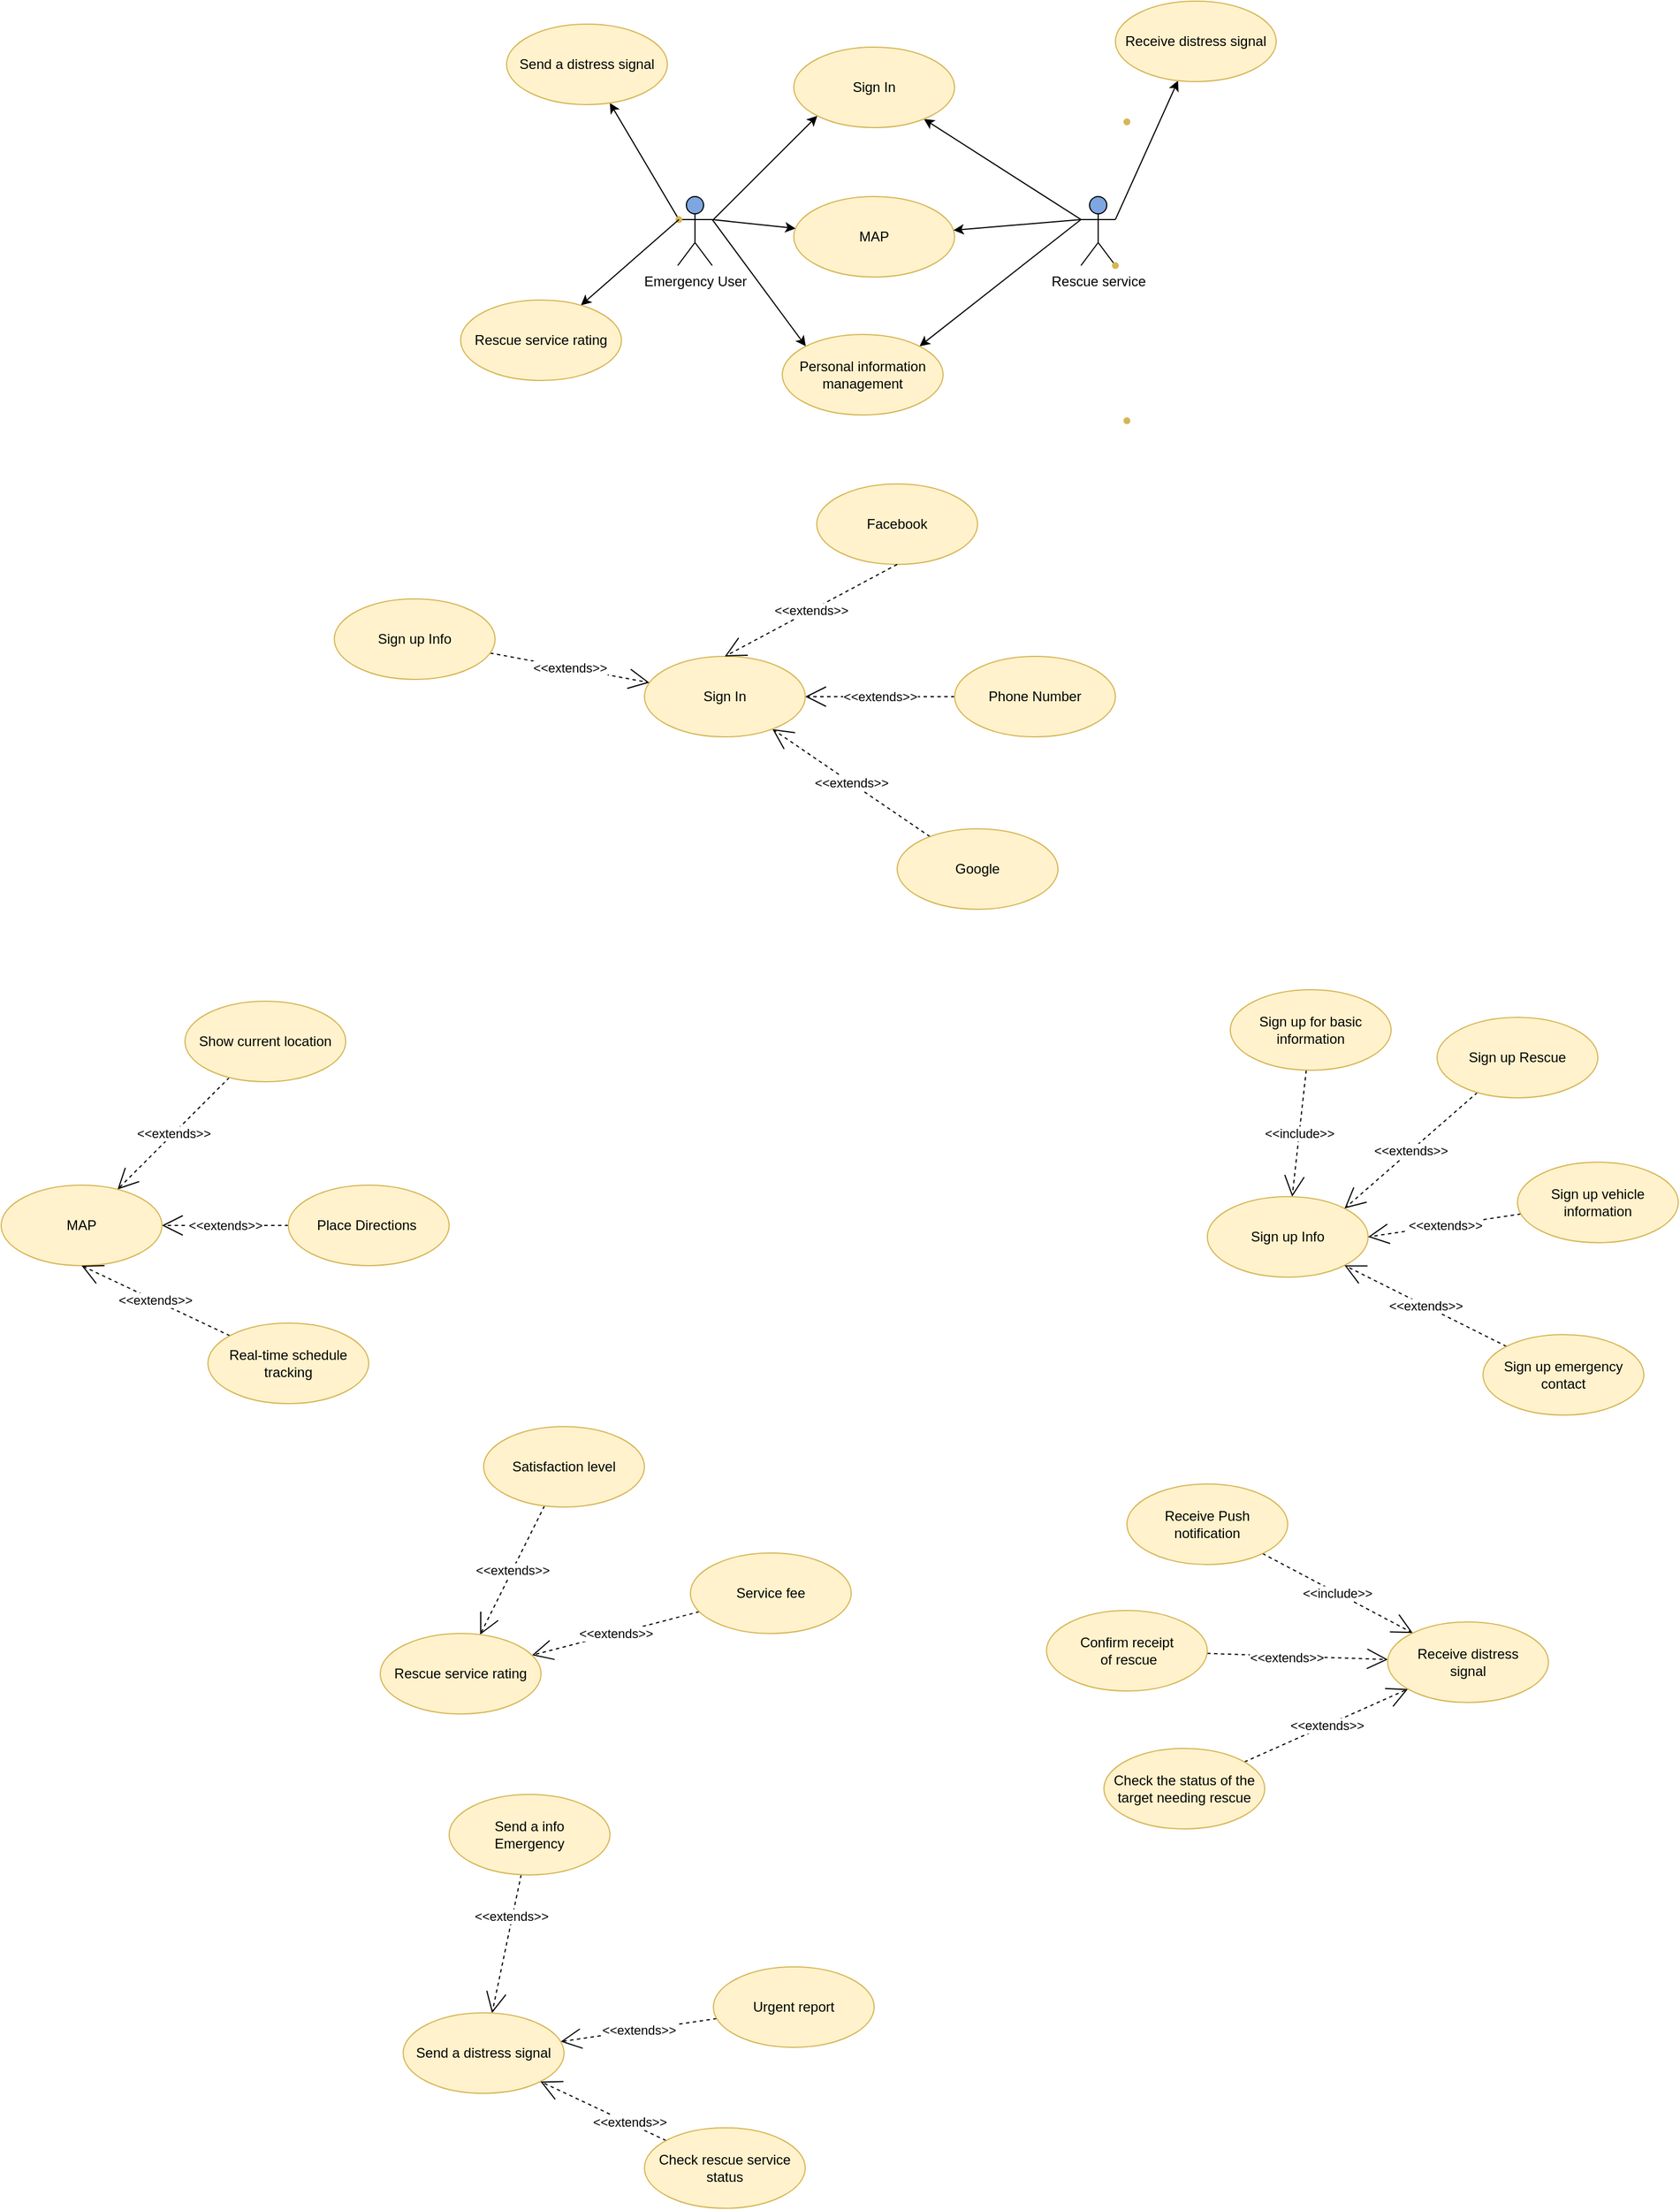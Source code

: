 <mxfile version="21.0.6" type="github">
  <diagram id="C5RBs43oDa-KdzZeNtuy" name="Page-1">
    <mxGraphModel dx="1877" dy="573" grid="1" gridSize="10" guides="1" tooltips="1" connect="1" arrows="1" fold="1" page="1" pageScale="1" pageWidth="827" pageHeight="1169" math="0" shadow="0">
      <root>
        <mxCell id="WIyWlLk6GJQsqaUBKTNV-0" />
        <mxCell id="WIyWlLk6GJQsqaUBKTNV-1" parent="WIyWlLk6GJQsqaUBKTNV-0" />
        <mxCell id="OUhb2QEN75pIKxEQ_v2V-1" value="Rescue service" style="shape=umlActor;verticalLabelPosition=bottom;verticalAlign=top;html=1;fillColor=#7EA6E0;" vertex="1" parent="WIyWlLk6GJQsqaUBKTNV-1">
          <mxGeometry x="560" y="310" width="30" height="60" as="geometry" />
        </mxCell>
        <mxCell id="OUhb2QEN75pIKxEQ_v2V-21" value="" style="rounded=0;orthogonalLoop=1;jettySize=auto;html=1;entryX=0;entryY=1;entryDx=0;entryDy=0;" edge="1" parent="WIyWlLk6GJQsqaUBKTNV-1" target="OUhb2QEN75pIKxEQ_v2V-5">
          <mxGeometry relative="1" as="geometry">
            <mxPoint x="240" y="330" as="sourcePoint" />
          </mxGeometry>
        </mxCell>
        <mxCell id="OUhb2QEN75pIKxEQ_v2V-2" value="Emergency User" style="shape=umlActor;verticalLabelPosition=bottom;verticalAlign=top;html=1;fillColor=#7EA6E0;" vertex="1" parent="WIyWlLk6GJQsqaUBKTNV-1">
          <mxGeometry x="209" y="310" width="30" height="60" as="geometry" />
        </mxCell>
        <mxCell id="OUhb2QEN75pIKxEQ_v2V-14" value="" style="rounded=0;orthogonalLoop=1;jettySize=auto;html=1;exitX=0;exitY=0.333;exitDx=0;exitDy=0;exitPerimeter=0;" edge="1" parent="WIyWlLk6GJQsqaUBKTNV-1" source="OUhb2QEN75pIKxEQ_v2V-1" target="OUhb2QEN75pIKxEQ_v2V-5">
          <mxGeometry relative="1" as="geometry" />
        </mxCell>
        <mxCell id="OUhb2QEN75pIKxEQ_v2V-5" value="Sign In" style="ellipse;whiteSpace=wrap;html=1;fillColor=#fff2cc;strokeColor=#d6b656;" vertex="1" parent="WIyWlLk6GJQsqaUBKTNV-1">
          <mxGeometry x="310" y="180" width="140" height="70" as="geometry" />
        </mxCell>
        <mxCell id="OUhb2QEN75pIKxEQ_v2V-6" value="MAP" style="ellipse;whiteSpace=wrap;html=1;fillColor=#fff2cc;strokeColor=#d6b656;" vertex="1" parent="WIyWlLk6GJQsqaUBKTNV-1">
          <mxGeometry x="310" y="310" width="140" height="70" as="geometry" />
        </mxCell>
        <mxCell id="OUhb2QEN75pIKxEQ_v2V-17" value="" style="rounded=0;orthogonalLoop=1;jettySize=auto;html=1;exitX=0.66;exitY=0.69;exitDx=0;exitDy=0;exitPerimeter=0;" edge="1" parent="WIyWlLk6GJQsqaUBKTNV-1" source="OUhb2QEN75pIKxEQ_v2V-16" target="OUhb2QEN75pIKxEQ_v2V-7">
          <mxGeometry relative="1" as="geometry" />
        </mxCell>
        <mxCell id="OUhb2QEN75pIKxEQ_v2V-7" value="Send a distress signal" style="ellipse;whiteSpace=wrap;html=1;fillColor=#fff2cc;strokeColor=#d6b656;" vertex="1" parent="WIyWlLk6GJQsqaUBKTNV-1">
          <mxGeometry x="60" y="160" width="140" height="70" as="geometry" />
        </mxCell>
        <mxCell id="OUhb2QEN75pIKxEQ_v2V-11" value="" style="rounded=0;orthogonalLoop=1;jettySize=auto;html=1;endArrow=classic;endFill=1;endSize=6;exitX=1;exitY=0.333;exitDx=0;exitDy=0;exitPerimeter=0;" edge="1" parent="WIyWlLk6GJQsqaUBKTNV-1" source="OUhb2QEN75pIKxEQ_v2V-1" target="OUhb2QEN75pIKxEQ_v2V-8">
          <mxGeometry relative="1" as="geometry" />
        </mxCell>
        <mxCell id="OUhb2QEN75pIKxEQ_v2V-8" value="Receive distress signal" style="ellipse;whiteSpace=wrap;html=1;fillColor=#fff2cc;strokeColor=#d6b656;" vertex="1" parent="WIyWlLk6GJQsqaUBKTNV-1">
          <mxGeometry x="590" y="140" width="140" height="70" as="geometry" />
        </mxCell>
        <mxCell id="OUhb2QEN75pIKxEQ_v2V-15" value="" style="rounded=0;orthogonalLoop=1;jettySize=auto;html=1;exitX=0;exitY=0.333;exitDx=0;exitDy=0;exitPerimeter=0;" edge="1" parent="WIyWlLk6GJQsqaUBKTNV-1" source="OUhb2QEN75pIKxEQ_v2V-1" target="OUhb2QEN75pIKxEQ_v2V-6">
          <mxGeometry relative="1" as="geometry" />
        </mxCell>
        <mxCell id="OUhb2QEN75pIKxEQ_v2V-10" value="" style="shape=waypoint;sketch=0;size=6;pointerEvents=1;points=[];fillColor=#fff2cc;resizable=0;rotatable=0;perimeter=centerPerimeter;snapToPoint=1;strokeColor=#d6b656;" vertex="1" parent="WIyWlLk6GJQsqaUBKTNV-1">
          <mxGeometry x="580" y="360" width="20" height="20" as="geometry" />
        </mxCell>
        <mxCell id="OUhb2QEN75pIKxEQ_v2V-13" value="" style="shape=waypoint;sketch=0;size=6;pointerEvents=1;points=[];fillColor=#fff2cc;resizable=0;rotatable=0;perimeter=centerPerimeter;snapToPoint=1;strokeColor=#d6b656;" vertex="1" parent="WIyWlLk6GJQsqaUBKTNV-1">
          <mxGeometry x="590" y="235" width="20" height="20" as="geometry" />
        </mxCell>
        <mxCell id="OUhb2QEN75pIKxEQ_v2V-19" value="" style="rounded=0;orthogonalLoop=1;jettySize=auto;html=1;exitX=1;exitY=0.333;exitDx=0;exitDy=0;exitPerimeter=0;" edge="1" parent="WIyWlLk6GJQsqaUBKTNV-1" source="OUhb2QEN75pIKxEQ_v2V-2" target="OUhb2QEN75pIKxEQ_v2V-6">
          <mxGeometry relative="1" as="geometry" />
        </mxCell>
        <mxCell id="OUhb2QEN75pIKxEQ_v2V-16" value="" style="shape=waypoint;sketch=0;size=6;pointerEvents=1;points=[];fillColor=#fff2cc;resizable=0;rotatable=0;perimeter=centerPerimeter;snapToPoint=1;strokeColor=#d6b656;" vertex="1" parent="WIyWlLk6GJQsqaUBKTNV-1">
          <mxGeometry x="200" y="320" width="20" height="20" as="geometry" />
        </mxCell>
        <mxCell id="OUhb2QEN75pIKxEQ_v2V-25" value="" style="rounded=0;orthogonalLoop=1;jettySize=auto;html=1;exitX=0.34;exitY=0.85;exitDx=0;exitDy=0;exitPerimeter=0;" edge="1" parent="WIyWlLk6GJQsqaUBKTNV-1" source="OUhb2QEN75pIKxEQ_v2V-16" target="OUhb2QEN75pIKxEQ_v2V-23">
          <mxGeometry relative="1" as="geometry" />
        </mxCell>
        <mxCell id="OUhb2QEN75pIKxEQ_v2V-23" value="Rescue service rating" style="ellipse;whiteSpace=wrap;html=1;fillColor=#fff2cc;strokeColor=#d6b656;" vertex="1" parent="WIyWlLk6GJQsqaUBKTNV-1">
          <mxGeometry x="20" y="400" width="140" height="70" as="geometry" />
        </mxCell>
        <mxCell id="OUhb2QEN75pIKxEQ_v2V-28" value="&amp;lt;&amp;lt;extends&amp;gt;&amp;gt;" style="edgeStyle=orthogonalEdgeStyle;rounded=0;orthogonalLoop=1;jettySize=auto;html=1;endArrow=open;endFill=0;endSize=16;dashed=1;" edge="1" parent="WIyWlLk6GJQsqaUBKTNV-1" source="OUhb2QEN75pIKxEQ_v2V-27" target="OUhb2QEN75pIKxEQ_v2V-26">
          <mxGeometry relative="1" as="geometry" />
        </mxCell>
        <mxCell id="OUhb2QEN75pIKxEQ_v2V-32" value="&amp;lt;&amp;lt;extends&amp;gt;&amp;gt;" style="rounded=0;orthogonalLoop=1;jettySize=auto;html=1;dashed=1;endSize=16;endArrow=open;endFill=0;" edge="1" parent="WIyWlLk6GJQsqaUBKTNV-1" source="OUhb2QEN75pIKxEQ_v2V-31" target="OUhb2QEN75pIKxEQ_v2V-26">
          <mxGeometry relative="1" as="geometry" />
        </mxCell>
        <mxCell id="OUhb2QEN75pIKxEQ_v2V-35" value="&amp;lt;&amp;lt;extends&amp;gt;&amp;gt;" style="rounded=0;orthogonalLoop=1;jettySize=auto;html=1;dashed=1;endSize=16;endArrow=open;endFill=0;" edge="1" parent="WIyWlLk6GJQsqaUBKTNV-1" source="OUhb2QEN75pIKxEQ_v2V-34" target="OUhb2QEN75pIKxEQ_v2V-26">
          <mxGeometry relative="1" as="geometry" />
        </mxCell>
        <mxCell id="OUhb2QEN75pIKxEQ_v2V-26" value="Sign In" style="ellipse;whiteSpace=wrap;html=1;fillColor=#fff2cc;strokeColor=#d6b656;" vertex="1" parent="WIyWlLk6GJQsqaUBKTNV-1">
          <mxGeometry x="180" y="710" width="140" height="70" as="geometry" />
        </mxCell>
        <mxCell id="OUhb2QEN75pIKxEQ_v2V-27" value="Phone Number" style="ellipse;whiteSpace=wrap;html=1;fillColor=#fff2cc;strokeColor=#d6b656;" vertex="1" parent="WIyWlLk6GJQsqaUBKTNV-1">
          <mxGeometry x="450" y="710" width="140" height="70" as="geometry" />
        </mxCell>
        <mxCell id="OUhb2QEN75pIKxEQ_v2V-29" value="Facebook" style="ellipse;whiteSpace=wrap;html=1;fillColor=#fff2cc;strokeColor=#d6b656;" vertex="1" parent="WIyWlLk6GJQsqaUBKTNV-1">
          <mxGeometry x="330" y="560" width="140" height="70" as="geometry" />
        </mxCell>
        <mxCell id="OUhb2QEN75pIKxEQ_v2V-31" value="Google" style="ellipse;whiteSpace=wrap;html=1;fillColor=#fff2cc;strokeColor=#d6b656;" vertex="1" parent="WIyWlLk6GJQsqaUBKTNV-1">
          <mxGeometry x="400" y="860" width="140" height="70" as="geometry" />
        </mxCell>
        <mxCell id="OUhb2QEN75pIKxEQ_v2V-33" value="&amp;lt;&amp;lt;extends&amp;gt;&amp;gt;" style="rounded=0;orthogonalLoop=1;jettySize=auto;html=1;dashed=1;endSize=16;endArrow=open;endFill=0;exitX=0.5;exitY=1;exitDx=0;exitDy=0;" edge="1" parent="WIyWlLk6GJQsqaUBKTNV-1" source="OUhb2QEN75pIKxEQ_v2V-29">
          <mxGeometry relative="1" as="geometry">
            <mxPoint x="260" y="790" as="sourcePoint" />
            <mxPoint x="250" y="710" as="targetPoint" />
          </mxGeometry>
        </mxCell>
        <mxCell id="OUhb2QEN75pIKxEQ_v2V-34" value="Sign up Info" style="ellipse;whiteSpace=wrap;html=1;fillColor=#fff2cc;strokeColor=#d6b656;" vertex="1" parent="WIyWlLk6GJQsqaUBKTNV-1">
          <mxGeometry x="-90" y="660" width="140" height="70" as="geometry" />
        </mxCell>
        <mxCell id="OUhb2QEN75pIKxEQ_v2V-44" value="&amp;lt;&amp;lt;extends&amp;gt;&amp;gt;" style="rounded=0;orthogonalLoop=1;jettySize=auto;html=1;dashed=1;endArrow=open;endFill=0;endSize=16;" edge="1" parent="WIyWlLk6GJQsqaUBKTNV-1" source="OUhb2QEN75pIKxEQ_v2V-43" target="OUhb2QEN75pIKxEQ_v2V-42">
          <mxGeometry relative="1" as="geometry" />
        </mxCell>
        <mxCell id="OUhb2QEN75pIKxEQ_v2V-46" value="&amp;lt;&amp;lt;extends&amp;gt;&amp;gt;" style="rounded=0;orthogonalLoop=1;jettySize=auto;html=1;dashed=1;endArrow=open;endFill=0;endSize=16;" edge="1" parent="WIyWlLk6GJQsqaUBKTNV-1" source="OUhb2QEN75pIKxEQ_v2V-45" target="OUhb2QEN75pIKxEQ_v2V-42">
          <mxGeometry relative="1" as="geometry" />
        </mxCell>
        <mxCell id="OUhb2QEN75pIKxEQ_v2V-42" value="MAP" style="ellipse;whiteSpace=wrap;html=1;fillColor=#fff2cc;strokeColor=#d6b656;" vertex="1" parent="WIyWlLk6GJQsqaUBKTNV-1">
          <mxGeometry x="-380" y="1170" width="140" height="70" as="geometry" />
        </mxCell>
        <mxCell id="OUhb2QEN75pIKxEQ_v2V-43" value="Show current location" style="ellipse;whiteSpace=wrap;html=1;fillColor=#fff2cc;strokeColor=#d6b656;" vertex="1" parent="WIyWlLk6GJQsqaUBKTNV-1">
          <mxGeometry x="-220" y="1010" width="140" height="70" as="geometry" />
        </mxCell>
        <mxCell id="OUhb2QEN75pIKxEQ_v2V-45" value="Place Directions&amp;nbsp;" style="ellipse;whiteSpace=wrap;html=1;fillColor=#fff2cc;strokeColor=#d6b656;" vertex="1" parent="WIyWlLk6GJQsqaUBKTNV-1">
          <mxGeometry x="-130" y="1170" width="140" height="70" as="geometry" />
        </mxCell>
        <mxCell id="OUhb2QEN75pIKxEQ_v2V-51" value="" style="rounded=0;orthogonalLoop=1;jettySize=auto;html=1;exitX=0;exitY=0.333;exitDx=0;exitDy=0;exitPerimeter=0;entryX=1;entryY=0;entryDx=0;entryDy=0;" edge="1" parent="WIyWlLk6GJQsqaUBKTNV-1" source="OUhb2QEN75pIKxEQ_v2V-1" target="OUhb2QEN75pIKxEQ_v2V-49">
          <mxGeometry relative="1" as="geometry">
            <mxPoint x="560" y="330" as="sourcePoint" />
          </mxGeometry>
        </mxCell>
        <mxCell id="OUhb2QEN75pIKxEQ_v2V-54" value="" style="rounded=0;orthogonalLoop=1;jettySize=auto;html=1;exitX=1;exitY=0.333;exitDx=0;exitDy=0;exitPerimeter=0;entryX=0;entryY=0;entryDx=0;entryDy=0;" edge="1" parent="WIyWlLk6GJQsqaUBKTNV-1" source="OUhb2QEN75pIKxEQ_v2V-2" target="OUhb2QEN75pIKxEQ_v2V-49">
          <mxGeometry relative="1" as="geometry" />
        </mxCell>
        <mxCell id="OUhb2QEN75pIKxEQ_v2V-49" value="Personal information management" style="ellipse;whiteSpace=wrap;html=1;fillColor=#fff2cc;strokeColor=#d6b656;" vertex="1" parent="WIyWlLk6GJQsqaUBKTNV-1">
          <mxGeometry x="300" y="430" width="140" height="70" as="geometry" />
        </mxCell>
        <mxCell id="OUhb2QEN75pIKxEQ_v2V-50" value="" style="shape=waypoint;sketch=0;size=6;pointerEvents=1;points=[];fillColor=#fff2cc;resizable=0;rotatable=0;perimeter=centerPerimeter;snapToPoint=1;strokeColor=#d6b656;" vertex="1" parent="WIyWlLk6GJQsqaUBKTNV-1">
          <mxGeometry x="590" y="495" width="20" height="20" as="geometry" />
        </mxCell>
        <mxCell id="OUhb2QEN75pIKxEQ_v2V-58" value="&amp;lt;&amp;lt;extends&amp;gt;&amp;gt;" style="rounded=0;orthogonalLoop=1;jettySize=auto;html=1;dashed=1;endSize=16;endArrow=open;endFill=0;" edge="1" parent="WIyWlLk6GJQsqaUBKTNV-1" source="OUhb2QEN75pIKxEQ_v2V-57" target="OUhb2QEN75pIKxEQ_v2V-56">
          <mxGeometry relative="1" as="geometry" />
        </mxCell>
        <mxCell id="OUhb2QEN75pIKxEQ_v2V-60" value="&amp;lt;&amp;lt;extends&amp;gt;&amp;gt;" style="rounded=0;orthogonalLoop=1;jettySize=auto;html=1;dashed=1;endSize=16;endArrow=open;endFill=0;" edge="1" parent="WIyWlLk6GJQsqaUBKTNV-1" source="OUhb2QEN75pIKxEQ_v2V-59" target="OUhb2QEN75pIKxEQ_v2V-56">
          <mxGeometry relative="1" as="geometry" />
        </mxCell>
        <mxCell id="OUhb2QEN75pIKxEQ_v2V-56" value="Rescue service rating" style="ellipse;whiteSpace=wrap;html=1;fillColor=#fff2cc;strokeColor=#d6b656;" vertex="1" parent="WIyWlLk6GJQsqaUBKTNV-1">
          <mxGeometry x="-50" y="1560" width="140" height="70" as="geometry" />
        </mxCell>
        <mxCell id="OUhb2QEN75pIKxEQ_v2V-57" value="Service fee" style="ellipse;whiteSpace=wrap;html=1;fillColor=#fff2cc;strokeColor=#d6b656;" vertex="1" parent="WIyWlLk6GJQsqaUBKTNV-1">
          <mxGeometry x="220" y="1490" width="140" height="70" as="geometry" />
        </mxCell>
        <mxCell id="OUhb2QEN75pIKxEQ_v2V-59" value="Satisfaction level" style="ellipse;whiteSpace=wrap;html=1;fillColor=#fff2cc;strokeColor=#d6b656;" vertex="1" parent="WIyWlLk6GJQsqaUBKTNV-1">
          <mxGeometry x="40" y="1380" width="140" height="70" as="geometry" />
        </mxCell>
        <mxCell id="OUhb2QEN75pIKxEQ_v2V-63" value="&amp;lt;&amp;lt;include&amp;gt;&amp;gt;" style="rounded=0;orthogonalLoop=1;jettySize=auto;html=1;dashed=1;endArrow=open;endFill=0;endSize=16;" edge="1" parent="WIyWlLk6GJQsqaUBKTNV-1" source="OUhb2QEN75pIKxEQ_v2V-62" target="OUhb2QEN75pIKxEQ_v2V-61">
          <mxGeometry relative="1" as="geometry" />
        </mxCell>
        <mxCell id="OUhb2QEN75pIKxEQ_v2V-61" value="Sign up Info" style="ellipse;whiteSpace=wrap;html=1;fillColor=#fff2cc;strokeColor=#d6b656;" vertex="1" parent="WIyWlLk6GJQsqaUBKTNV-1">
          <mxGeometry x="670" y="1180" width="140" height="70" as="geometry" />
        </mxCell>
        <mxCell id="OUhb2QEN75pIKxEQ_v2V-62" value="Sign up for basic information" style="ellipse;whiteSpace=wrap;html=1;fillColor=#fff2cc;strokeColor=#d6b656;" vertex="1" parent="WIyWlLk6GJQsqaUBKTNV-1">
          <mxGeometry x="690" y="1000" width="140" height="70" as="geometry" />
        </mxCell>
        <mxCell id="OUhb2QEN75pIKxEQ_v2V-66" value="&amp;lt;&amp;lt;extends&amp;gt;&amp;gt;" style="rounded=0;orthogonalLoop=1;jettySize=auto;html=1;dashed=1;endArrow=open;endFill=0;endSize=16;entryX=1;entryY=0;entryDx=0;entryDy=0;" edge="1" parent="WIyWlLk6GJQsqaUBKTNV-1" source="OUhb2QEN75pIKxEQ_v2V-67" target="OUhb2QEN75pIKxEQ_v2V-61">
          <mxGeometry relative="1" as="geometry">
            <mxPoint x="800" y="1160" as="targetPoint" />
          </mxGeometry>
        </mxCell>
        <mxCell id="OUhb2QEN75pIKxEQ_v2V-67" value="Sign up Rescue" style="ellipse;whiteSpace=wrap;html=1;fillColor=#fff2cc;strokeColor=#d6b656;" vertex="1" parent="WIyWlLk6GJQsqaUBKTNV-1">
          <mxGeometry x="870" y="1024" width="140" height="70" as="geometry" />
        </mxCell>
        <mxCell id="OUhb2QEN75pIKxEQ_v2V-70" value="&amp;lt;&amp;lt;extends&amp;gt;&amp;gt;" style="rounded=0;orthogonalLoop=1;jettySize=auto;html=1;dashed=1;endSize=16;endArrow=open;endFill=0;" edge="1" parent="WIyWlLk6GJQsqaUBKTNV-1" source="OUhb2QEN75pIKxEQ_v2V-69" target="OUhb2QEN75pIKxEQ_v2V-68">
          <mxGeometry relative="1" as="geometry" />
        </mxCell>
        <mxCell id="OUhb2QEN75pIKxEQ_v2V-72" value="" style="rounded=0;orthogonalLoop=1;jettySize=auto;html=1;dashed=1;endSize=16;endArrow=open;endFill=0;" edge="1" parent="WIyWlLk6GJQsqaUBKTNV-1" source="OUhb2QEN75pIKxEQ_v2V-71" target="OUhb2QEN75pIKxEQ_v2V-68">
          <mxGeometry relative="1" as="geometry" />
        </mxCell>
        <mxCell id="OUhb2QEN75pIKxEQ_v2V-83" value="&amp;lt;&amp;lt;extends&amp;gt;&amp;gt;" style="edgeLabel;html=1;align=center;verticalAlign=middle;resizable=0;points=[];" vertex="1" connectable="0" parent="OUhb2QEN75pIKxEQ_v2V-72">
          <mxGeometry x="-0.405" y="-1" relative="1" as="geometry">
            <mxPoint as="offset" />
          </mxGeometry>
        </mxCell>
        <mxCell id="OUhb2QEN75pIKxEQ_v2V-68" value="Send a distress signal" style="ellipse;whiteSpace=wrap;html=1;fillColor=#fff2cc;strokeColor=#d6b656;" vertex="1" parent="WIyWlLk6GJQsqaUBKTNV-1">
          <mxGeometry x="-30" y="1890" width="140" height="70" as="geometry" />
        </mxCell>
        <mxCell id="OUhb2QEN75pIKxEQ_v2V-69" value="Urgent report" style="ellipse;whiteSpace=wrap;html=1;fillColor=#fff2cc;strokeColor=#d6b656;" vertex="1" parent="WIyWlLk6GJQsqaUBKTNV-1">
          <mxGeometry x="240" y="1850" width="140" height="70" as="geometry" />
        </mxCell>
        <mxCell id="OUhb2QEN75pIKxEQ_v2V-71" value="Send a info &lt;br&gt;Emergency" style="ellipse;whiteSpace=wrap;html=1;fillColor=#fff2cc;strokeColor=#d6b656;" vertex="1" parent="WIyWlLk6GJQsqaUBKTNV-1">
          <mxGeometry x="10" y="1700" width="140" height="70" as="geometry" />
        </mxCell>
        <mxCell id="OUhb2QEN75pIKxEQ_v2V-73" value="&amp;lt;&amp;lt;extends&amp;gt;&amp;gt;" style="rounded=0;orthogonalLoop=1;jettySize=auto;html=1;dashed=1;endArrow=open;endFill=0;endSize=16;entryX=1;entryY=0.5;entryDx=0;entryDy=0;" edge="1" parent="WIyWlLk6GJQsqaUBKTNV-1" source="OUhb2QEN75pIKxEQ_v2V-74" target="OUhb2QEN75pIKxEQ_v2V-61">
          <mxGeometry relative="1" as="geometry">
            <mxPoint x="840" y="1326" as="targetPoint" />
          </mxGeometry>
        </mxCell>
        <mxCell id="OUhb2QEN75pIKxEQ_v2V-74" value="Sign up&amp;nbsp;vehicle information" style="ellipse;whiteSpace=wrap;html=1;fillColor=#fff2cc;strokeColor=#d6b656;" vertex="1" parent="WIyWlLk6GJQsqaUBKTNV-1">
          <mxGeometry x="940" y="1150" width="140" height="70" as="geometry" />
        </mxCell>
        <mxCell id="OUhb2QEN75pIKxEQ_v2V-77" value="&amp;lt;&amp;lt;include&amp;gt;&amp;gt;" style="rounded=0;orthogonalLoop=1;jettySize=auto;html=1;dashed=1;endSize=16;endArrow=open;endFill=0;" edge="1" parent="WIyWlLk6GJQsqaUBKTNV-1" source="OUhb2QEN75pIKxEQ_v2V-76" target="OUhb2QEN75pIKxEQ_v2V-75">
          <mxGeometry relative="1" as="geometry" />
        </mxCell>
        <mxCell id="OUhb2QEN75pIKxEQ_v2V-79" value="" style="rounded=0;orthogonalLoop=1;jettySize=auto;html=1;dashed=1;endSize=16;endArrow=open;endFill=0;" edge="1" parent="WIyWlLk6GJQsqaUBKTNV-1" source="OUhb2QEN75pIKxEQ_v2V-78" target="OUhb2QEN75pIKxEQ_v2V-75">
          <mxGeometry relative="1" as="geometry" />
        </mxCell>
        <mxCell id="OUhb2QEN75pIKxEQ_v2V-82" value="&amp;lt;&amp;lt;extends&amp;gt;&amp;gt;" style="edgeLabel;html=1;align=center;verticalAlign=middle;resizable=0;points=[];" vertex="1" connectable="0" parent="OUhb2QEN75pIKxEQ_v2V-79">
          <mxGeometry x="-0.131" y="-1" relative="1" as="geometry">
            <mxPoint as="offset" />
          </mxGeometry>
        </mxCell>
        <mxCell id="OUhb2QEN75pIKxEQ_v2V-81" value="&amp;lt;&amp;lt;extends&amp;gt;&amp;gt;" style="rounded=0;orthogonalLoop=1;jettySize=auto;html=1;dashed=1;endSize=16;endArrow=open;endFill=0;" edge="1" parent="WIyWlLk6GJQsqaUBKTNV-1" source="OUhb2QEN75pIKxEQ_v2V-80" target="OUhb2QEN75pIKxEQ_v2V-75">
          <mxGeometry relative="1" as="geometry" />
        </mxCell>
        <mxCell id="OUhb2QEN75pIKxEQ_v2V-75" value="Receive distress &lt;br&gt;signal" style="ellipse;whiteSpace=wrap;html=1;fillColor=#fff2cc;strokeColor=#d6b656;" vertex="1" parent="WIyWlLk6GJQsqaUBKTNV-1">
          <mxGeometry x="827" y="1550" width="140" height="70" as="geometry" />
        </mxCell>
        <mxCell id="OUhb2QEN75pIKxEQ_v2V-76" value="Receive Push&lt;br&gt;notification" style="ellipse;whiteSpace=wrap;html=1;fillColor=#fff2cc;strokeColor=#d6b656;" vertex="1" parent="WIyWlLk6GJQsqaUBKTNV-1">
          <mxGeometry x="600" y="1430" width="140" height="70" as="geometry" />
        </mxCell>
        <mxCell id="OUhb2QEN75pIKxEQ_v2V-78" value="Confirm receipt&lt;br&gt;&amp;nbsp;of rescue" style="ellipse;whiteSpace=wrap;html=1;fillColor=#fff2cc;strokeColor=#d6b656;" vertex="1" parent="WIyWlLk6GJQsqaUBKTNV-1">
          <mxGeometry x="530" y="1540" width="140" height="70" as="geometry" />
        </mxCell>
        <mxCell id="OUhb2QEN75pIKxEQ_v2V-80" value="Check the status of the target needing rescue" style="ellipse;whiteSpace=wrap;html=1;fillColor=#fff2cc;strokeColor=#d6b656;" vertex="1" parent="WIyWlLk6GJQsqaUBKTNV-1">
          <mxGeometry x="580" y="1660" width="140" height="70" as="geometry" />
        </mxCell>
        <mxCell id="OUhb2QEN75pIKxEQ_v2V-84" value="" style="rounded=0;orthogonalLoop=1;jettySize=auto;html=1;dashed=1;endSize=16;endArrow=open;endFill=0;entryX=1;entryY=1;entryDx=0;entryDy=0;" edge="1" parent="WIyWlLk6GJQsqaUBKTNV-1" source="OUhb2QEN75pIKxEQ_v2V-86" target="OUhb2QEN75pIKxEQ_v2V-68">
          <mxGeometry relative="1" as="geometry">
            <mxPoint x="217" y="2180" as="targetPoint" />
          </mxGeometry>
        </mxCell>
        <mxCell id="OUhb2QEN75pIKxEQ_v2V-85" value="&amp;lt;&amp;lt;extends&amp;gt;&amp;gt;" style="edgeLabel;html=1;align=center;verticalAlign=middle;resizable=0;points=[];" vertex="1" connectable="0" parent="OUhb2QEN75pIKxEQ_v2V-84">
          <mxGeometry x="-0.405" y="-1" relative="1" as="geometry">
            <mxPoint as="offset" />
          </mxGeometry>
        </mxCell>
        <mxCell id="OUhb2QEN75pIKxEQ_v2V-86" value="Check rescue service status" style="ellipse;whiteSpace=wrap;html=1;fillColor=#fff2cc;strokeColor=#d6b656;" vertex="1" parent="WIyWlLk6GJQsqaUBKTNV-1">
          <mxGeometry x="180" y="1990" width="140" height="70" as="geometry" />
        </mxCell>
        <mxCell id="OUhb2QEN75pIKxEQ_v2V-87" value="&amp;lt;&amp;lt;extends&amp;gt;&amp;gt;" style="rounded=0;orthogonalLoop=1;jettySize=auto;html=1;dashed=1;endArrow=open;endFill=0;endSize=16;entryX=1;entryY=1;entryDx=0;entryDy=0;" edge="1" parent="WIyWlLk6GJQsqaUBKTNV-1" source="OUhb2QEN75pIKxEQ_v2V-88" target="OUhb2QEN75pIKxEQ_v2V-61">
          <mxGeometry relative="1" as="geometry">
            <mxPoint x="829" y="1466" as="targetPoint" />
          </mxGeometry>
        </mxCell>
        <mxCell id="OUhb2QEN75pIKxEQ_v2V-88" value="Sign up&amp;nbsp;emergency contact" style="ellipse;whiteSpace=wrap;html=1;fillColor=#fff2cc;strokeColor=#d6b656;" vertex="1" parent="WIyWlLk6GJQsqaUBKTNV-1">
          <mxGeometry x="910" y="1300" width="140" height="70" as="geometry" />
        </mxCell>
        <mxCell id="OUhb2QEN75pIKxEQ_v2V-89" value="&amp;lt;&amp;lt;extends&amp;gt;&amp;gt;" style="rounded=0;orthogonalLoop=1;jettySize=auto;html=1;dashed=1;endArrow=open;endFill=0;endSize=16;entryX=0.5;entryY=1;entryDx=0;entryDy=0;" edge="1" parent="WIyWlLk6GJQsqaUBKTNV-1" source="OUhb2QEN75pIKxEQ_v2V-90" target="OUhb2QEN75pIKxEQ_v2V-42">
          <mxGeometry relative="1" as="geometry">
            <mxPoint x="-280" y="1250" as="targetPoint" />
          </mxGeometry>
        </mxCell>
        <mxCell id="OUhb2QEN75pIKxEQ_v2V-90" value="Real-time schedule tracking" style="ellipse;whiteSpace=wrap;html=1;fillColor=#fff2cc;strokeColor=#d6b656;" vertex="1" parent="WIyWlLk6GJQsqaUBKTNV-1">
          <mxGeometry x="-200" y="1290" width="140" height="70" as="geometry" />
        </mxCell>
      </root>
    </mxGraphModel>
  </diagram>
</mxfile>
